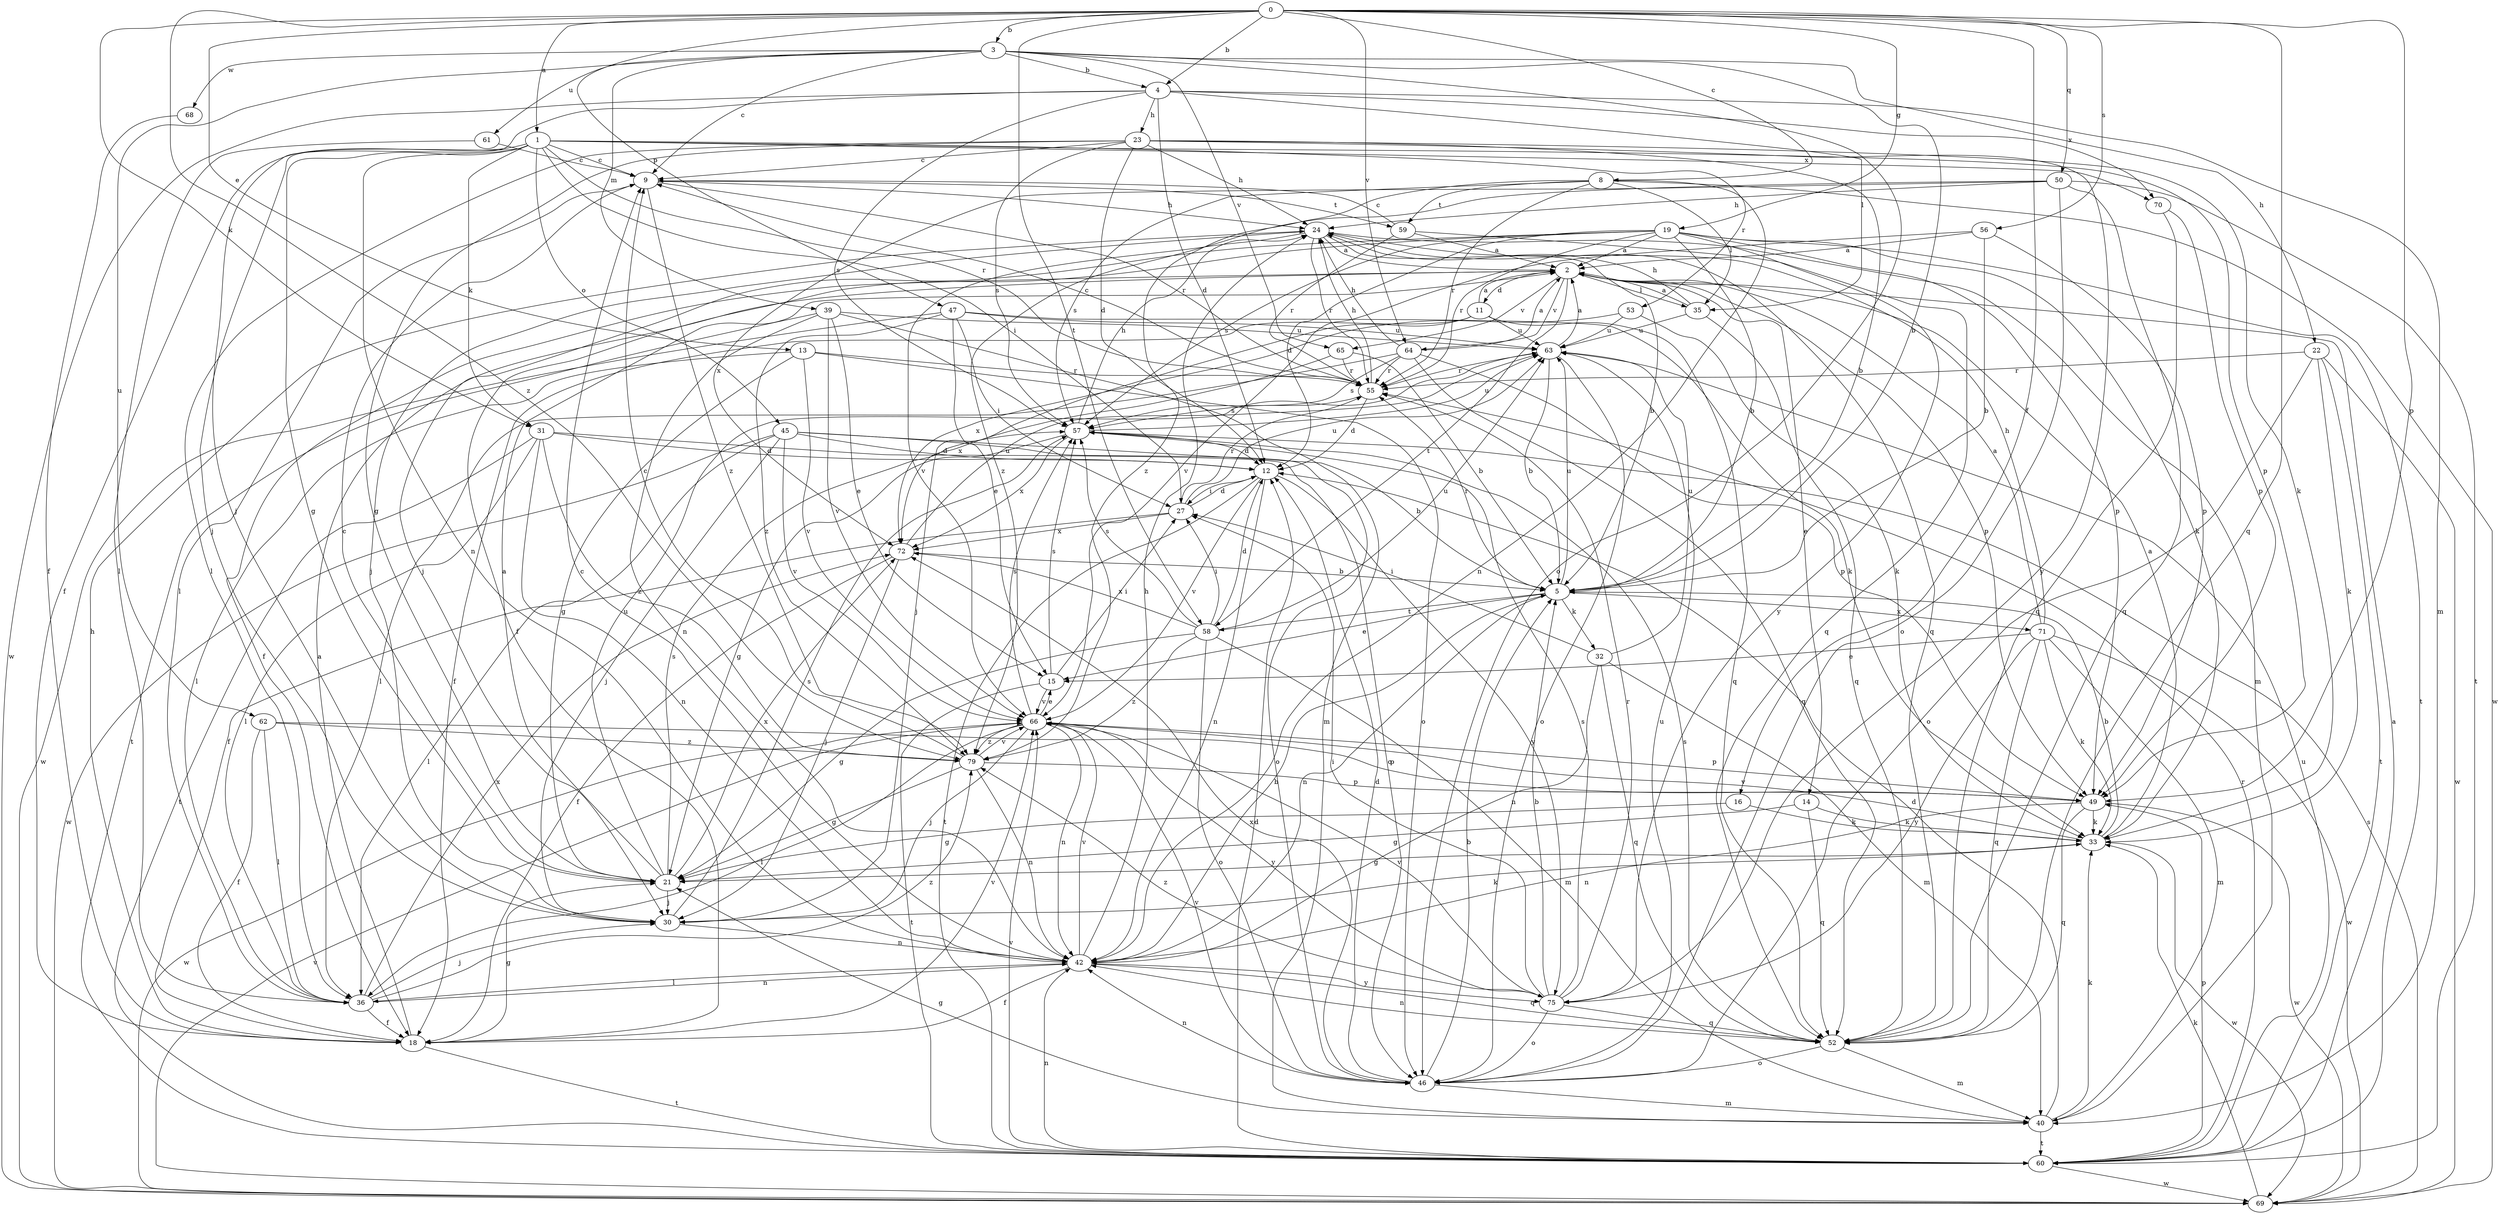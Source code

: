 strict digraph  {
0;
1;
2;
3;
4;
5;
8;
9;
11;
12;
13;
14;
15;
16;
18;
19;
21;
22;
23;
24;
27;
30;
31;
32;
33;
35;
36;
39;
40;
42;
45;
46;
47;
49;
50;
52;
53;
55;
56;
57;
58;
59;
60;
61;
62;
63;
64;
65;
66;
68;
69;
70;
71;
72;
75;
79;
0 -> 1  [label=a];
0 -> 3  [label=b];
0 -> 4  [label=b];
0 -> 8  [label=c];
0 -> 13  [label=e];
0 -> 16  [label=f];
0 -> 19  [label=g];
0 -> 31  [label=k];
0 -> 47  [label=p];
0 -> 49  [label=p];
0 -> 50  [label=q];
0 -> 52  [label=q];
0 -> 56  [label=s];
0 -> 58  [label=t];
0 -> 64  [label=v];
0 -> 79  [label=z];
1 -> 9  [label=c];
1 -> 18  [label=f];
1 -> 21  [label=g];
1 -> 27  [label=i];
1 -> 30  [label=j];
1 -> 31  [label=k];
1 -> 42  [label=n];
1 -> 45  [label=o];
1 -> 49  [label=p];
1 -> 53  [label=r];
1 -> 55  [label=r];
1 -> 70  [label=x];
2 -> 11  [label=d];
2 -> 14  [label=e];
2 -> 18  [label=f];
2 -> 35  [label=l];
2 -> 49  [label=p];
2 -> 58  [label=t];
2 -> 64  [label=v];
2 -> 65  [label=v];
3 -> 4  [label=b];
3 -> 5  [label=b];
3 -> 9  [label=c];
3 -> 22  [label=h];
3 -> 39  [label=m];
3 -> 46  [label=o];
3 -> 61  [label=u];
3 -> 62  [label=u];
3 -> 65  [label=v];
3 -> 68  [label=w];
4 -> 12  [label=d];
4 -> 23  [label=h];
4 -> 30  [label=j];
4 -> 35  [label=l];
4 -> 40  [label=m];
4 -> 57  [label=s];
4 -> 69  [label=w];
4 -> 70  [label=x];
5 -> 15  [label=e];
5 -> 32  [label=k];
5 -> 42  [label=n];
5 -> 55  [label=r];
5 -> 58  [label=t];
5 -> 63  [label=u];
5 -> 71  [label=x];
8 -> 35  [label=l];
8 -> 42  [label=n];
8 -> 55  [label=r];
8 -> 57  [label=s];
8 -> 59  [label=t];
8 -> 69  [label=w];
8 -> 79  [label=z];
9 -> 24  [label=h];
9 -> 36  [label=l];
9 -> 55  [label=r];
9 -> 59  [label=t];
9 -> 79  [label=z];
11 -> 2  [label=a];
11 -> 18  [label=f];
11 -> 30  [label=j];
11 -> 52  [label=q];
11 -> 63  [label=u];
12 -> 27  [label=i];
12 -> 42  [label=n];
12 -> 60  [label=t];
12 -> 66  [label=v];
12 -> 75  [label=y];
13 -> 21  [label=g];
13 -> 36  [label=l];
13 -> 46  [label=o];
13 -> 55  [label=r];
13 -> 66  [label=v];
14 -> 21  [label=g];
14 -> 33  [label=k];
14 -> 52  [label=q];
15 -> 27  [label=i];
15 -> 57  [label=s];
15 -> 60  [label=t];
15 -> 66  [label=v];
16 -> 21  [label=g];
16 -> 33  [label=k];
18 -> 2  [label=a];
18 -> 21  [label=g];
18 -> 24  [label=h];
18 -> 60  [label=t];
18 -> 66  [label=v];
19 -> 2  [label=a];
19 -> 5  [label=b];
19 -> 12  [label=d];
19 -> 18  [label=f];
19 -> 30  [label=j];
19 -> 33  [label=k];
19 -> 49  [label=p];
19 -> 55  [label=r];
19 -> 57  [label=s];
19 -> 60  [label=t];
19 -> 75  [label=y];
21 -> 2  [label=a];
21 -> 9  [label=c];
21 -> 30  [label=j];
21 -> 57  [label=s];
21 -> 63  [label=u];
21 -> 72  [label=x];
22 -> 33  [label=k];
22 -> 46  [label=o];
22 -> 55  [label=r];
22 -> 60  [label=t];
22 -> 69  [label=w];
23 -> 5  [label=b];
23 -> 9  [label=c];
23 -> 12  [label=d];
23 -> 21  [label=g];
23 -> 24  [label=h];
23 -> 33  [label=k];
23 -> 36  [label=l];
23 -> 57  [label=s];
23 -> 75  [label=y];
24 -> 2  [label=a];
24 -> 5  [label=b];
24 -> 30  [label=j];
24 -> 40  [label=m];
24 -> 52  [label=q];
24 -> 55  [label=r];
24 -> 66  [label=v];
27 -> 12  [label=d];
27 -> 36  [label=l];
27 -> 55  [label=r];
27 -> 63  [label=u];
27 -> 72  [label=x];
30 -> 33  [label=k];
30 -> 42  [label=n];
30 -> 57  [label=s];
31 -> 12  [label=d];
31 -> 36  [label=l];
31 -> 42  [label=n];
31 -> 46  [label=o];
31 -> 60  [label=t];
31 -> 79  [label=z];
32 -> 27  [label=i];
32 -> 40  [label=m];
32 -> 42  [label=n];
32 -> 52  [label=q];
32 -> 63  [label=u];
33 -> 2  [label=a];
33 -> 5  [label=b];
33 -> 21  [label=g];
33 -> 66  [label=v];
33 -> 69  [label=w];
35 -> 2  [label=a];
35 -> 24  [label=h];
35 -> 52  [label=q];
35 -> 63  [label=u];
36 -> 18  [label=f];
36 -> 30  [label=j];
36 -> 42  [label=n];
36 -> 72  [label=x];
36 -> 79  [label=z];
39 -> 15  [label=e];
39 -> 40  [label=m];
39 -> 42  [label=n];
39 -> 60  [label=t];
39 -> 63  [label=u];
39 -> 66  [label=v];
40 -> 12  [label=d];
40 -> 21  [label=g];
40 -> 33  [label=k];
40 -> 60  [label=t];
42 -> 5  [label=b];
42 -> 9  [label=c];
42 -> 18  [label=f];
42 -> 24  [label=h];
42 -> 36  [label=l];
42 -> 52  [label=q];
42 -> 66  [label=v];
42 -> 75  [label=y];
45 -> 5  [label=b];
45 -> 12  [label=d];
45 -> 18  [label=f];
45 -> 30  [label=j];
45 -> 46  [label=o];
45 -> 66  [label=v];
45 -> 69  [label=w];
46 -> 5  [label=b];
46 -> 12  [label=d];
46 -> 40  [label=m];
46 -> 42  [label=n];
46 -> 63  [label=u];
46 -> 66  [label=v];
46 -> 72  [label=x];
47 -> 15  [label=e];
47 -> 27  [label=i];
47 -> 33  [label=k];
47 -> 63  [label=u];
47 -> 69  [label=w];
47 -> 79  [label=z];
49 -> 33  [label=k];
49 -> 42  [label=n];
49 -> 52  [label=q];
49 -> 69  [label=w];
50 -> 24  [label=h];
50 -> 46  [label=o];
50 -> 52  [label=q];
50 -> 60  [label=t];
50 -> 72  [label=x];
50 -> 79  [label=z];
52 -> 40  [label=m];
52 -> 42  [label=n];
52 -> 46  [label=o];
52 -> 57  [label=s];
53 -> 33  [label=k];
53 -> 63  [label=u];
53 -> 72  [label=x];
55 -> 9  [label=c];
55 -> 12  [label=d];
55 -> 24  [label=h];
55 -> 57  [label=s];
56 -> 2  [label=a];
56 -> 5  [label=b];
56 -> 49  [label=p];
56 -> 66  [label=v];
57 -> 12  [label=d];
57 -> 21  [label=g];
57 -> 24  [label=h];
57 -> 63  [label=u];
57 -> 72  [label=x];
58 -> 12  [label=d];
58 -> 21  [label=g];
58 -> 27  [label=i];
58 -> 40  [label=m];
58 -> 46  [label=o];
58 -> 57  [label=s];
58 -> 63  [label=u];
58 -> 72  [label=x];
58 -> 79  [label=z];
59 -> 2  [label=a];
59 -> 9  [label=c];
59 -> 52  [label=q];
59 -> 55  [label=r];
60 -> 2  [label=a];
60 -> 12  [label=d];
60 -> 42  [label=n];
60 -> 49  [label=p];
60 -> 55  [label=r];
60 -> 63  [label=u];
60 -> 66  [label=v];
60 -> 69  [label=w];
61 -> 9  [label=c];
61 -> 36  [label=l];
62 -> 18  [label=f];
62 -> 36  [label=l];
62 -> 49  [label=p];
62 -> 79  [label=z];
63 -> 2  [label=a];
63 -> 5  [label=b];
63 -> 46  [label=o];
63 -> 55  [label=r];
64 -> 2  [label=a];
64 -> 24  [label=h];
64 -> 36  [label=l];
64 -> 49  [label=p];
64 -> 52  [label=q];
64 -> 55  [label=r];
64 -> 57  [label=s];
65 -> 5  [label=b];
65 -> 55  [label=r];
65 -> 72  [label=x];
66 -> 15  [label=e];
66 -> 30  [label=j];
66 -> 36  [label=l];
66 -> 42  [label=n];
66 -> 49  [label=p];
66 -> 57  [label=s];
66 -> 69  [label=w];
66 -> 75  [label=y];
66 -> 79  [label=z];
68 -> 18  [label=f];
69 -> 33  [label=k];
69 -> 57  [label=s];
69 -> 66  [label=v];
70 -> 49  [label=p];
70 -> 52  [label=q];
71 -> 2  [label=a];
71 -> 15  [label=e];
71 -> 24  [label=h];
71 -> 33  [label=k];
71 -> 40  [label=m];
71 -> 52  [label=q];
71 -> 69  [label=w];
71 -> 75  [label=y];
72 -> 5  [label=b];
72 -> 18  [label=f];
72 -> 30  [label=j];
72 -> 63  [label=u];
75 -> 5  [label=b];
75 -> 27  [label=i];
75 -> 46  [label=o];
75 -> 52  [label=q];
75 -> 55  [label=r];
75 -> 57  [label=s];
75 -> 66  [label=v];
75 -> 79  [label=z];
79 -> 9  [label=c];
79 -> 21  [label=g];
79 -> 42  [label=n];
79 -> 49  [label=p];
79 -> 66  [label=v];
}
